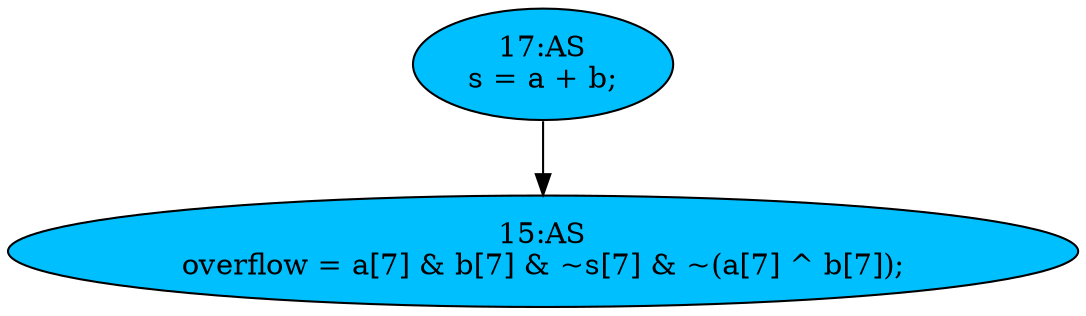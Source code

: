 strict digraph "compose( ,  )" {
	node [label="\N"];
	"15:AS"	[ast="<pyverilog.vparser.ast.Assign object at 0x7f61338648d0>",
		def_var="['overflow']",
		fillcolor=deepskyblue,
		label="15:AS
overflow = a[7] & b[7] & ~s[7] & ~(a[7] ^ b[7]);",
		statements="[]",
		style=filled,
		typ=Assign,
		use_var="['a', 'b', 's', 'a', 'b']"];
	"17:AS"	[ast="<pyverilog.vparser.ast.Assign object at 0x7f6133872290>",
		def_var="['s']",
		fillcolor=deepskyblue,
		label="17:AS
s = a + b;",
		statements="[]",
		style=filled,
		typ=Assign,
		use_var="['a', 'b']"];
	"17:AS" -> "15:AS";
}
